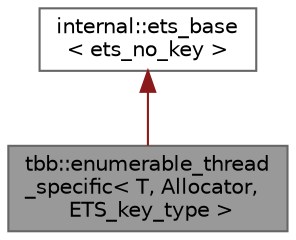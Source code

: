 digraph "tbb::enumerable_thread_specific&lt; T, Allocator, ETS_key_type &gt;"
{
 // LATEX_PDF_SIZE
  bgcolor="transparent";
  edge [fontname=Helvetica,fontsize=10,labelfontname=Helvetica,labelfontsize=10];
  node [fontname=Helvetica,fontsize=10,shape=box,height=0.2,width=0.4];
  Node1 [id="Node000001",label="tbb::enumerable_thread\l_specific\< T, Allocator,\l ETS_key_type \>",height=0.2,width=0.4,color="gray40", fillcolor="grey60", style="filled", fontcolor="black",tooltip="The enumerable_thread_specific container"];
  Node2 -> Node1 [id="edge2_Node000001_Node000002",dir="back",color="firebrick4",style="solid",tooltip=" "];
  Node2 [id="Node000002",label="internal::ets_base\l\< ets_no_key \>",height=0.2,width=0.4,color="gray40", fillcolor="white", style="filled",tooltip=" "];
}
